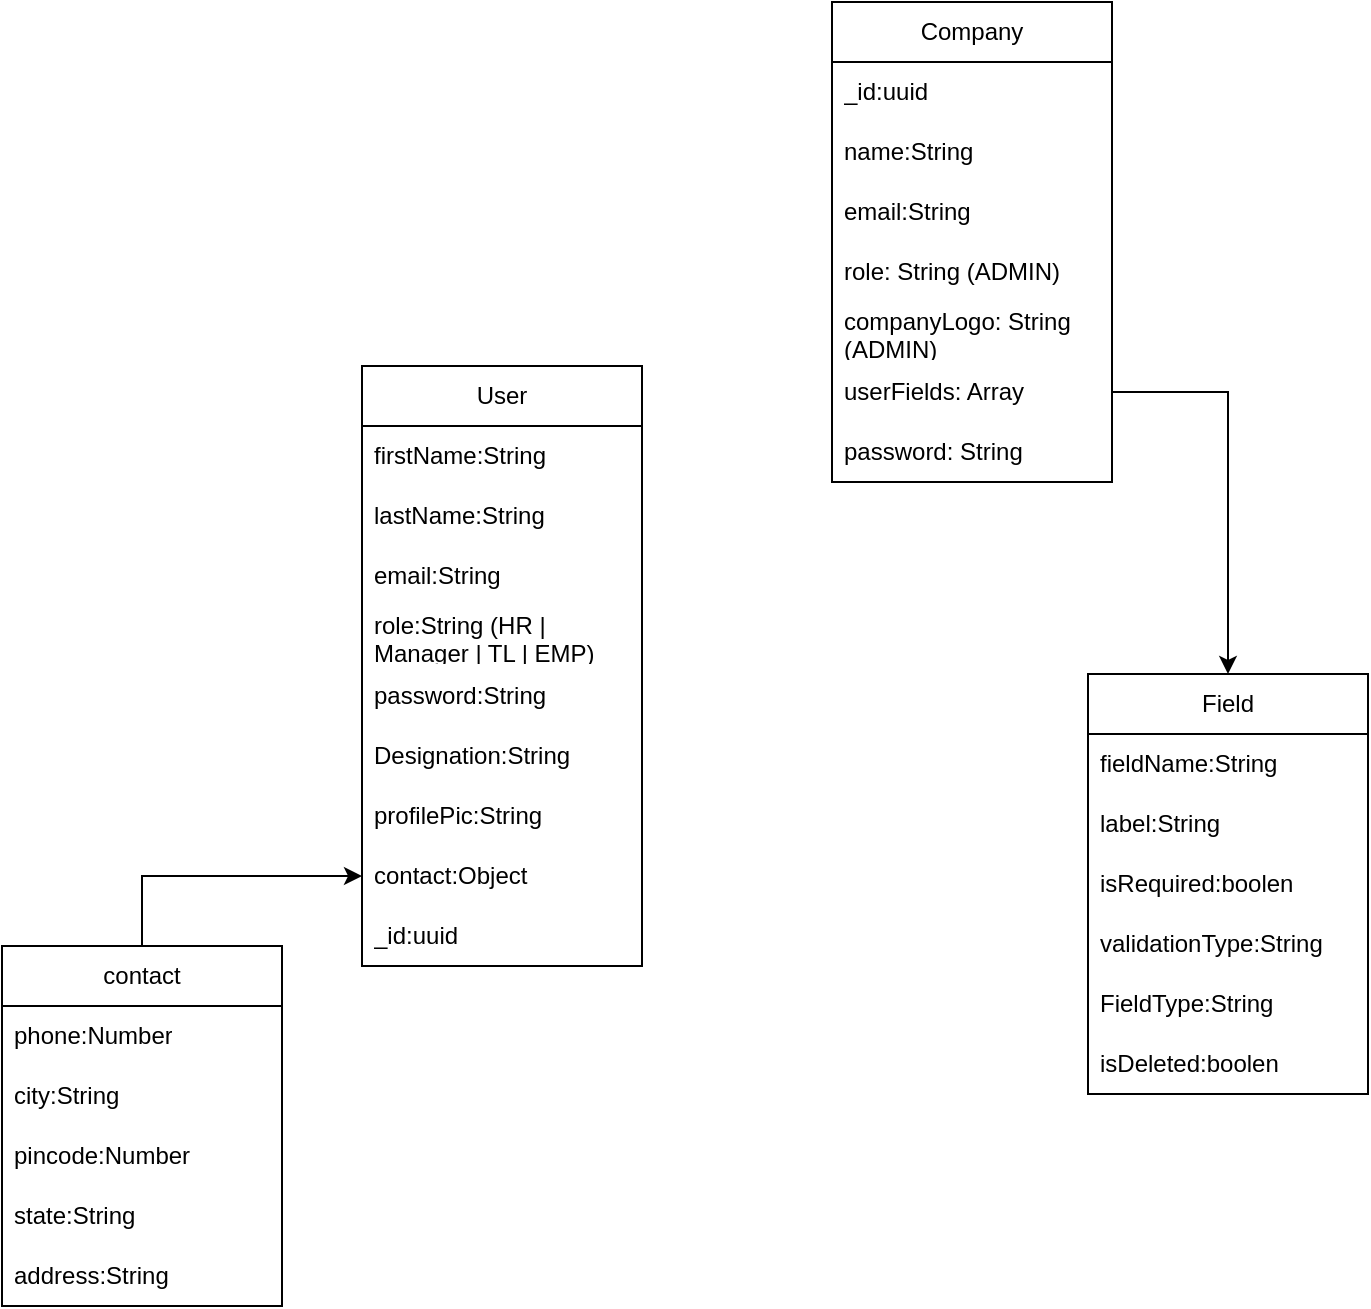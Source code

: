 <mxfile version="24.6.4" type="device">
  <diagram name="Page-1" id="sHE4GDSVWLCBjc-muLqq">
    <mxGraphModel dx="984" dy="565" grid="0" gridSize="10" guides="1" tooltips="1" connect="1" arrows="1" fold="1" page="1" pageScale="1" pageWidth="850" pageHeight="1100" math="0" shadow="0">
      <root>
        <mxCell id="0" />
        <mxCell id="1" parent="0" />
        <mxCell id="4ccv8c14lbInJ3sj_7KV-1" value="User" style="swimlane;fontStyle=0;childLayout=stackLayout;horizontal=1;startSize=30;horizontalStack=0;resizeParent=1;resizeParentMax=0;resizeLast=0;collapsible=1;marginBottom=0;whiteSpace=wrap;html=1;" parent="1" vertex="1">
          <mxGeometry x="230" y="240" width="140" height="300" as="geometry" />
        </mxCell>
        <mxCell id="4ccv8c14lbInJ3sj_7KV-2" value="firstName:String" style="text;strokeColor=none;fillColor=none;align=left;verticalAlign=middle;spacingLeft=4;spacingRight=4;overflow=hidden;points=[[0,0.5],[1,0.5]];portConstraint=eastwest;rotatable=0;whiteSpace=wrap;html=1;" parent="4ccv8c14lbInJ3sj_7KV-1" vertex="1">
          <mxGeometry y="30" width="140" height="30" as="geometry" />
        </mxCell>
        <mxCell id="4ccv8c14lbInJ3sj_7KV-3" value="lastName:String" style="text;strokeColor=none;fillColor=none;align=left;verticalAlign=middle;spacingLeft=4;spacingRight=4;overflow=hidden;points=[[0,0.5],[1,0.5]];portConstraint=eastwest;rotatable=0;whiteSpace=wrap;html=1;" parent="4ccv8c14lbInJ3sj_7KV-1" vertex="1">
          <mxGeometry y="60" width="140" height="30" as="geometry" />
        </mxCell>
        <mxCell id="4ccv8c14lbInJ3sj_7KV-4" value="email:String" style="text;strokeColor=none;fillColor=none;align=left;verticalAlign=middle;spacingLeft=4;spacingRight=4;overflow=hidden;points=[[0,0.5],[1,0.5]];portConstraint=eastwest;rotatable=0;whiteSpace=wrap;html=1;" parent="4ccv8c14lbInJ3sj_7KV-1" vertex="1">
          <mxGeometry y="90" width="140" height="30" as="geometry" />
        </mxCell>
        <mxCell id="4ccv8c14lbInJ3sj_7KV-9" value="role:String (HR | Manager | TL | EMP)" style="text;strokeColor=none;fillColor=none;align=left;verticalAlign=middle;spacingLeft=4;spacingRight=4;overflow=hidden;points=[[0,0.5],[1,0.5]];portConstraint=eastwest;rotatable=0;whiteSpace=wrap;html=1;" parent="4ccv8c14lbInJ3sj_7KV-1" vertex="1">
          <mxGeometry y="120" width="140" height="30" as="geometry" />
        </mxCell>
        <mxCell id="4ccv8c14lbInJ3sj_7KV-10" value="password:String" style="text;strokeColor=none;fillColor=none;align=left;verticalAlign=middle;spacingLeft=4;spacingRight=4;overflow=hidden;points=[[0,0.5],[1,0.5]];portConstraint=eastwest;rotatable=0;whiteSpace=wrap;html=1;" parent="4ccv8c14lbInJ3sj_7KV-1" vertex="1">
          <mxGeometry y="150" width="140" height="30" as="geometry" />
        </mxCell>
        <mxCell id="4ccv8c14lbInJ3sj_7KV-11" value="Designation:String" style="text;strokeColor=none;fillColor=none;align=left;verticalAlign=middle;spacingLeft=4;spacingRight=4;overflow=hidden;points=[[0,0.5],[1,0.5]];portConstraint=eastwest;rotatable=0;whiteSpace=wrap;html=1;" parent="4ccv8c14lbInJ3sj_7KV-1" vertex="1">
          <mxGeometry y="180" width="140" height="30" as="geometry" />
        </mxCell>
        <mxCell id="4ccv8c14lbInJ3sj_7KV-12" value="profilePic:String" style="text;strokeColor=none;fillColor=none;align=left;verticalAlign=middle;spacingLeft=4;spacingRight=4;overflow=hidden;points=[[0,0.5],[1,0.5]];portConstraint=eastwest;rotatable=0;whiteSpace=wrap;html=1;" parent="4ccv8c14lbInJ3sj_7KV-1" vertex="1">
          <mxGeometry y="210" width="140" height="30" as="geometry" />
        </mxCell>
        <mxCell id="4ccv8c14lbInJ3sj_7KV-13" value="contact:Object" style="text;strokeColor=none;fillColor=none;align=left;verticalAlign=middle;spacingLeft=4;spacingRight=4;overflow=hidden;points=[[0,0.5],[1,0.5]];portConstraint=eastwest;rotatable=0;whiteSpace=wrap;html=1;" parent="4ccv8c14lbInJ3sj_7KV-1" vertex="1">
          <mxGeometry y="240" width="140" height="30" as="geometry" />
        </mxCell>
        <mxCell id="1jPlEN0IP5TWcV3Gs_vc-2" value="_id:uuid" style="text;strokeColor=none;fillColor=none;align=left;verticalAlign=middle;spacingLeft=4;spacingRight=4;overflow=hidden;points=[[0,0.5],[1,0.5]];portConstraint=eastwest;rotatable=0;whiteSpace=wrap;html=1;" vertex="1" parent="4ccv8c14lbInJ3sj_7KV-1">
          <mxGeometry y="270" width="140" height="30" as="geometry" />
        </mxCell>
        <mxCell id="4ccv8c14lbInJ3sj_7KV-20" style="edgeStyle=orthogonalEdgeStyle;rounded=0;orthogonalLoop=1;jettySize=auto;html=1;exitX=0.5;exitY=0;exitDx=0;exitDy=0;entryX=0;entryY=0.5;entryDx=0;entryDy=0;" parent="1" source="4ccv8c14lbInJ3sj_7KV-14" target="4ccv8c14lbInJ3sj_7KV-13" edge="1">
          <mxGeometry relative="1" as="geometry">
            <Array as="points">
              <mxPoint x="120" y="495" />
            </Array>
          </mxGeometry>
        </mxCell>
        <mxCell id="4ccv8c14lbInJ3sj_7KV-14" value="contact" style="swimlane;fontStyle=0;childLayout=stackLayout;horizontal=1;startSize=30;horizontalStack=0;resizeParent=1;resizeParentMax=0;resizeLast=0;collapsible=1;marginBottom=0;whiteSpace=wrap;html=1;" parent="1" vertex="1">
          <mxGeometry x="50" y="530" width="140" height="180" as="geometry" />
        </mxCell>
        <mxCell id="4ccv8c14lbInJ3sj_7KV-15" value="phone:Number" style="text;strokeColor=none;fillColor=none;align=left;verticalAlign=middle;spacingLeft=4;spacingRight=4;overflow=hidden;points=[[0,0.5],[1,0.5]];portConstraint=eastwest;rotatable=0;whiteSpace=wrap;html=1;" parent="4ccv8c14lbInJ3sj_7KV-14" vertex="1">
          <mxGeometry y="30" width="140" height="30" as="geometry" />
        </mxCell>
        <mxCell id="4ccv8c14lbInJ3sj_7KV-16" value="city:String" style="text;strokeColor=none;fillColor=none;align=left;verticalAlign=middle;spacingLeft=4;spacingRight=4;overflow=hidden;points=[[0,0.5],[1,0.5]];portConstraint=eastwest;rotatable=0;whiteSpace=wrap;html=1;" parent="4ccv8c14lbInJ3sj_7KV-14" vertex="1">
          <mxGeometry y="60" width="140" height="30" as="geometry" />
        </mxCell>
        <mxCell id="4ccv8c14lbInJ3sj_7KV-17" value="pincode:Number" style="text;strokeColor=none;fillColor=none;align=left;verticalAlign=middle;spacingLeft=4;spacingRight=4;overflow=hidden;points=[[0,0.5],[1,0.5]];portConstraint=eastwest;rotatable=0;whiteSpace=wrap;html=1;" parent="4ccv8c14lbInJ3sj_7KV-14" vertex="1">
          <mxGeometry y="90" width="140" height="30" as="geometry" />
        </mxCell>
        <mxCell id="4ccv8c14lbInJ3sj_7KV-18" value="state:String" style="text;strokeColor=none;fillColor=none;align=left;verticalAlign=middle;spacingLeft=4;spacingRight=4;overflow=hidden;points=[[0,0.5],[1,0.5]];portConstraint=eastwest;rotatable=0;whiteSpace=wrap;html=1;" parent="4ccv8c14lbInJ3sj_7KV-14" vertex="1">
          <mxGeometry y="120" width="140" height="30" as="geometry" />
        </mxCell>
        <mxCell id="4ccv8c14lbInJ3sj_7KV-19" value="address:String" style="text;strokeColor=none;fillColor=none;align=left;verticalAlign=middle;spacingLeft=4;spacingRight=4;overflow=hidden;points=[[0,0.5],[1,0.5]];portConstraint=eastwest;rotatable=0;whiteSpace=wrap;html=1;" parent="4ccv8c14lbInJ3sj_7KV-14" vertex="1">
          <mxGeometry y="150" width="140" height="30" as="geometry" />
        </mxCell>
        <mxCell id="4ccv8c14lbInJ3sj_7KV-21" value="Company" style="swimlane;fontStyle=0;childLayout=stackLayout;horizontal=1;startSize=30;horizontalStack=0;resizeParent=1;resizeParentMax=0;resizeLast=0;collapsible=1;marginBottom=0;whiteSpace=wrap;html=1;" parent="1" vertex="1">
          <mxGeometry x="465" y="58" width="140" height="240" as="geometry" />
        </mxCell>
        <mxCell id="4ccv8c14lbInJ3sj_7KV-22" value="_id:uuid" style="text;strokeColor=none;fillColor=none;align=left;verticalAlign=middle;spacingLeft=4;spacingRight=4;overflow=hidden;points=[[0,0.5],[1,0.5]];portConstraint=eastwest;rotatable=0;whiteSpace=wrap;html=1;" parent="4ccv8c14lbInJ3sj_7KV-21" vertex="1">
          <mxGeometry y="30" width="140" height="30" as="geometry" />
        </mxCell>
        <mxCell id="4ccv8c14lbInJ3sj_7KV-23" value="name:String" style="text;strokeColor=none;fillColor=none;align=left;verticalAlign=middle;spacingLeft=4;spacingRight=4;overflow=hidden;points=[[0,0.5],[1,0.5]];portConstraint=eastwest;rotatable=0;whiteSpace=wrap;html=1;" parent="4ccv8c14lbInJ3sj_7KV-21" vertex="1">
          <mxGeometry y="60" width="140" height="30" as="geometry" />
        </mxCell>
        <mxCell id="4ccv8c14lbInJ3sj_7KV-24" value="email:String" style="text;strokeColor=none;fillColor=none;align=left;verticalAlign=middle;spacingLeft=4;spacingRight=4;overflow=hidden;points=[[0,0.5],[1,0.5]];portConstraint=eastwest;rotatable=0;whiteSpace=wrap;html=1;" parent="4ccv8c14lbInJ3sj_7KV-21" vertex="1">
          <mxGeometry y="90" width="140" height="30" as="geometry" />
        </mxCell>
        <mxCell id="4ccv8c14lbInJ3sj_7KV-25" value="role: String (ADMIN)" style="text;strokeColor=none;fillColor=none;align=left;verticalAlign=middle;spacingLeft=4;spacingRight=4;overflow=hidden;points=[[0,0.5],[1,0.5]];portConstraint=eastwest;rotatable=0;whiteSpace=wrap;html=1;" parent="4ccv8c14lbInJ3sj_7KV-21" vertex="1">
          <mxGeometry y="120" width="140" height="30" as="geometry" />
        </mxCell>
        <mxCell id="4ccv8c14lbInJ3sj_7KV-28" value="companyLogo: String (ADMIN)" style="text;strokeColor=none;fillColor=none;align=left;verticalAlign=middle;spacingLeft=4;spacingRight=4;overflow=hidden;points=[[0,0.5],[1,0.5]];portConstraint=eastwest;rotatable=0;whiteSpace=wrap;html=1;" parent="4ccv8c14lbInJ3sj_7KV-21" vertex="1">
          <mxGeometry y="150" width="140" height="30" as="geometry" />
        </mxCell>
        <mxCell id="4ccv8c14lbInJ3sj_7KV-29" value="userFields: Array" style="text;strokeColor=none;fillColor=none;align=left;verticalAlign=middle;spacingLeft=4;spacingRight=4;overflow=hidden;points=[[0,0.5],[1,0.5]];portConstraint=eastwest;rotatable=0;whiteSpace=wrap;html=1;" parent="4ccv8c14lbInJ3sj_7KV-21" vertex="1">
          <mxGeometry y="180" width="140" height="30" as="geometry" />
        </mxCell>
        <mxCell id="1jPlEN0IP5TWcV3Gs_vc-1" value="password: String&amp;nbsp;" style="text;strokeColor=none;fillColor=none;align=left;verticalAlign=middle;spacingLeft=4;spacingRight=4;overflow=hidden;points=[[0,0.5],[1,0.5]];portConstraint=eastwest;rotatable=0;whiteSpace=wrap;html=1;" vertex="1" parent="4ccv8c14lbInJ3sj_7KV-21">
          <mxGeometry y="210" width="140" height="30" as="geometry" />
        </mxCell>
        <mxCell id="4ccv8c14lbInJ3sj_7KV-32" value="Field" style="swimlane;fontStyle=0;childLayout=stackLayout;horizontal=1;startSize=30;horizontalStack=0;resizeParent=1;resizeParentMax=0;resizeLast=0;collapsible=1;marginBottom=0;whiteSpace=wrap;html=1;" parent="1" vertex="1">
          <mxGeometry x="593" y="394" width="140" height="210" as="geometry" />
        </mxCell>
        <mxCell id="4ccv8c14lbInJ3sj_7KV-33" value="fieldName:String" style="text;strokeColor=none;fillColor=none;align=left;verticalAlign=middle;spacingLeft=4;spacingRight=4;overflow=hidden;points=[[0,0.5],[1,0.5]];portConstraint=eastwest;rotatable=0;whiteSpace=wrap;html=1;" parent="4ccv8c14lbInJ3sj_7KV-32" vertex="1">
          <mxGeometry y="30" width="140" height="30" as="geometry" />
        </mxCell>
        <mxCell id="4ccv8c14lbInJ3sj_7KV-34" value="label:String" style="text;strokeColor=none;fillColor=none;align=left;verticalAlign=middle;spacingLeft=4;spacingRight=4;overflow=hidden;points=[[0,0.5],[1,0.5]];portConstraint=eastwest;rotatable=0;whiteSpace=wrap;html=1;" parent="4ccv8c14lbInJ3sj_7KV-32" vertex="1">
          <mxGeometry y="60" width="140" height="30" as="geometry" />
        </mxCell>
        <mxCell id="4ccv8c14lbInJ3sj_7KV-35" value="isRequired:boolen" style="text;strokeColor=none;fillColor=none;align=left;verticalAlign=middle;spacingLeft=4;spacingRight=4;overflow=hidden;points=[[0,0.5],[1,0.5]];portConstraint=eastwest;rotatable=0;whiteSpace=wrap;html=1;" parent="4ccv8c14lbInJ3sj_7KV-32" vertex="1">
          <mxGeometry y="90" width="140" height="30" as="geometry" />
        </mxCell>
        <mxCell id="4ccv8c14lbInJ3sj_7KV-38" value="validationType:String" style="text;strokeColor=none;fillColor=none;align=left;verticalAlign=middle;spacingLeft=4;spacingRight=4;overflow=hidden;points=[[0,0.5],[1,0.5]];portConstraint=eastwest;rotatable=0;whiteSpace=wrap;html=1;" parent="4ccv8c14lbInJ3sj_7KV-32" vertex="1">
          <mxGeometry y="120" width="140" height="30" as="geometry" />
        </mxCell>
        <mxCell id="4ccv8c14lbInJ3sj_7KV-39" value="FieldType:String" style="text;strokeColor=none;fillColor=none;align=left;verticalAlign=middle;spacingLeft=4;spacingRight=4;overflow=hidden;points=[[0,0.5],[1,0.5]];portConstraint=eastwest;rotatable=0;whiteSpace=wrap;html=1;" parent="4ccv8c14lbInJ3sj_7KV-32" vertex="1">
          <mxGeometry y="150" width="140" height="30" as="geometry" />
        </mxCell>
        <mxCell id="4ccv8c14lbInJ3sj_7KV-40" value="isDeleted:boolen" style="text;strokeColor=none;fillColor=none;align=left;verticalAlign=middle;spacingLeft=4;spacingRight=4;overflow=hidden;points=[[0,0.5],[1,0.5]];portConstraint=eastwest;rotatable=0;whiteSpace=wrap;html=1;" parent="4ccv8c14lbInJ3sj_7KV-32" vertex="1">
          <mxGeometry y="180" width="140" height="30" as="geometry" />
        </mxCell>
        <mxCell id="4ccv8c14lbInJ3sj_7KV-31" style="edgeStyle=orthogonalEdgeStyle;rounded=0;orthogonalLoop=1;jettySize=auto;html=1;entryX=0.5;entryY=0;entryDx=0;entryDy=0;" parent="1" source="4ccv8c14lbInJ3sj_7KV-29" target="4ccv8c14lbInJ3sj_7KV-32" edge="1">
          <mxGeometry relative="1" as="geometry">
            <mxPoint x="630" y="410" as="targetPoint" />
          </mxGeometry>
        </mxCell>
      </root>
    </mxGraphModel>
  </diagram>
</mxfile>
